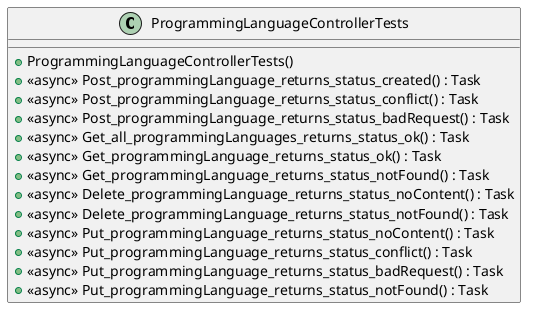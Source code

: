 @startuml
class ProgrammingLanguageControllerTests {
    + ProgrammingLanguageControllerTests()
    + <<async>> Post_programmingLanguage_returns_status_created() : Task
    + <<async>> Post_programmingLanguage_returns_status_conflict() : Task
    + <<async>> Post_programmingLanguage_returns_status_badRequest() : Task
    + <<async>> Get_all_programmingLanguages_returns_status_ok() : Task
    + <<async>> Get_programmingLanguage_returns_status_ok() : Task
    + <<async>> Get_programmingLanguage_returns_status_notFound() : Task
    + <<async>> Delete_programmingLanguage_returns_status_noContent() : Task
    + <<async>> Delete_programmingLanguage_returns_status_notFound() : Task
    + <<async>> Put_programmingLanguage_returns_status_noContent() : Task
    + <<async>> Put_programmingLanguage_returns_status_conflict() : Task
    + <<async>> Put_programmingLanguage_returns_status_badRequest() : Task
    + <<async>> Put_programmingLanguage_returns_status_notFound() : Task
}
@enduml
